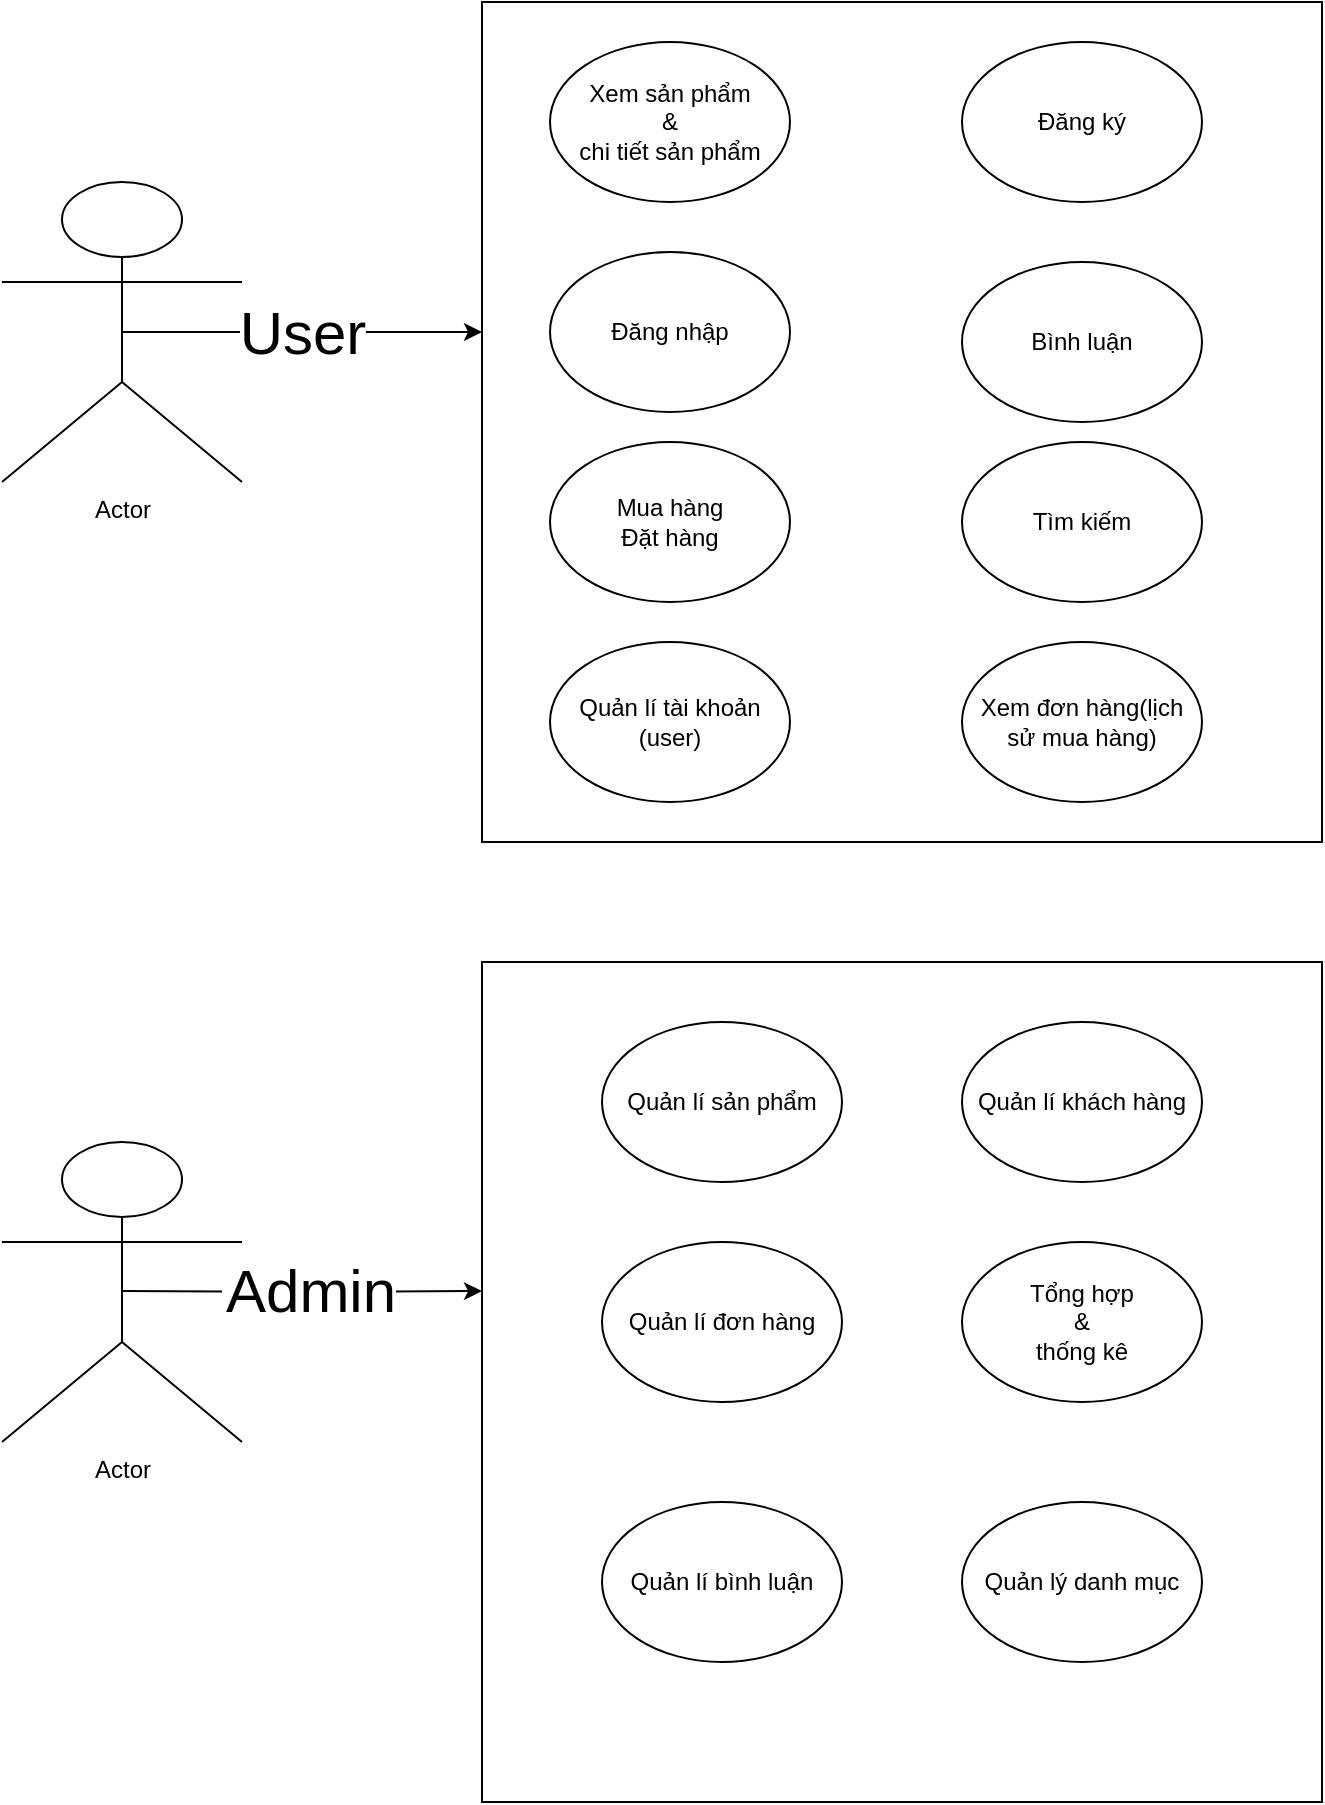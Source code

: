 <mxfile version="15.6.8" type="github">
  <diagram id="2lABe3dcU-PlNdnrQJJc" name="Page-1">
    <mxGraphModel dx="1378" dy="724" grid="1" gridSize="10" guides="1" tooltips="1" connect="1" arrows="1" fold="1" page="1" pageScale="1" pageWidth="827" pageHeight="1169" math="0" shadow="0">
      <root>
        <mxCell id="0" />
        <mxCell id="1" parent="0" />
        <mxCell id="0zyxR-kkjVK70GDUBhUi-1" value="Actor" style="shape=umlActor;verticalLabelPosition=bottom;verticalAlign=top;html=1;outlineConnect=0;" vertex="1" parent="1">
          <mxGeometry x="80" y="90" width="120" height="150" as="geometry" />
        </mxCell>
        <mxCell id="0zyxR-kkjVK70GDUBhUi-5" value="Actor" style="shape=umlActor;verticalLabelPosition=bottom;verticalAlign=top;html=1;outlineConnect=0;" vertex="1" parent="1">
          <mxGeometry x="80" y="570" width="120" height="150" as="geometry" />
        </mxCell>
        <mxCell id="0zyxR-kkjVK70GDUBhUi-7" value="User" style="endArrow=classic;html=1;rounded=0;exitX=0.5;exitY=0.5;exitDx=0;exitDy=0;exitPerimeter=0;fontSize=30;" edge="1" parent="1" source="0zyxR-kkjVK70GDUBhUi-1">
          <mxGeometry width="50" height="50" relative="1" as="geometry">
            <mxPoint x="390" y="430" as="sourcePoint" />
            <mxPoint x="320" y="165" as="targetPoint" />
            <Array as="points">
              <mxPoint x="230" y="165" />
            </Array>
          </mxGeometry>
        </mxCell>
        <mxCell id="0zyxR-kkjVK70GDUBhUi-8" value="" style="endArrow=classic;html=1;rounded=0;exitX=0.5;exitY=0.5;exitDx=0;exitDy=0;exitPerimeter=0;startArrow=none;" edge="1" parent="1" source="0zyxR-kkjVK70GDUBhUi-25">
          <mxGeometry width="50" height="50" relative="1" as="geometry">
            <mxPoint x="140" y="644.5" as="sourcePoint" />
            <mxPoint x="320" y="644.5" as="targetPoint" />
          </mxGeometry>
        </mxCell>
        <mxCell id="0zyxR-kkjVK70GDUBhUi-9" value="&lt;span style=&quot;color: rgba(0 , 0 , 0 , 0) ; font-family: monospace ; font-size: 0px&quot;&gt;%3CmxGraphModel%3E%3Croot%3E%3CmxCell%20id%3D%220%22%2F%3E%3CmxCell%20id%3D%221%22%20parent%3D%220%22%2F%3E%3CmxCell%20id%3D%222%22%20value%3D%22%22%20style%3D%22ellipse%3BwhiteSpace%3Dwrap%3Bhtml%3D1%3B%22%20vertex%3D%221%22%20parent%3D%221%22%3E%3CmxGeometry%20x%3D%22354%22%20y%3D%2220%22%20width%3D%22120%22%20height%3D%2280%22%20as%3D%22geometry%22%2F%3E%3C%2FmxCell%3E%3C%2Froot%3E%3C%2FmxGraphModel%3E&lt;/span&gt;" style="whiteSpace=wrap;html=1;aspect=fixed;" vertex="1" parent="1">
          <mxGeometry x="320" width="420" height="420" as="geometry" />
        </mxCell>
        <mxCell id="0zyxR-kkjVK70GDUBhUi-10" value="" style="whiteSpace=wrap;html=1;aspect=fixed;" vertex="1" parent="1">
          <mxGeometry x="320" y="480" width="420" height="420" as="geometry" />
        </mxCell>
        <mxCell id="0zyxR-kkjVK70GDUBhUi-11" value="Xem sản phẩm&lt;br&gt;&amp;amp;&lt;br&gt;chi tiết sản phẩm" style="ellipse;whiteSpace=wrap;html=1;" vertex="1" parent="1">
          <mxGeometry x="354" y="20" width="120" height="80" as="geometry" />
        </mxCell>
        <mxCell id="0zyxR-kkjVK70GDUBhUi-12" value="Đăng nhập" style="ellipse;whiteSpace=wrap;html=1;" vertex="1" parent="1">
          <mxGeometry x="354" y="125" width="120" height="80" as="geometry" />
        </mxCell>
        <mxCell id="0zyxR-kkjVK70GDUBhUi-13" value="Mua hàng&lt;br&gt;Đặt hàng" style="ellipse;whiteSpace=wrap;html=1;" vertex="1" parent="1">
          <mxGeometry x="354" y="220" width="120" height="80" as="geometry" />
        </mxCell>
        <mxCell id="0zyxR-kkjVK70GDUBhUi-14" value="Quản lí tài khoản (user)" style="ellipse;whiteSpace=wrap;html=1;" vertex="1" parent="1">
          <mxGeometry x="354" y="320" width="120" height="80" as="geometry" />
        </mxCell>
        <mxCell id="0zyxR-kkjVK70GDUBhUi-15" value="Đăng ký" style="ellipse;whiteSpace=wrap;html=1;" vertex="1" parent="1">
          <mxGeometry x="560" y="20" width="120" height="80" as="geometry" />
        </mxCell>
        <mxCell id="0zyxR-kkjVK70GDUBhUi-16" value="Bình luận" style="ellipse;whiteSpace=wrap;html=1;" vertex="1" parent="1">
          <mxGeometry x="560" y="130" width="120" height="80" as="geometry" />
        </mxCell>
        <mxCell id="0zyxR-kkjVK70GDUBhUi-17" value="Tìm kiếm" style="ellipse;whiteSpace=wrap;html=1;" vertex="1" parent="1">
          <mxGeometry x="560" y="220" width="120" height="80" as="geometry" />
        </mxCell>
        <mxCell id="0zyxR-kkjVK70GDUBhUi-18" value="Xem đơn hàng(lịch sử mua hàng)" style="ellipse;whiteSpace=wrap;html=1;" vertex="1" parent="1">
          <mxGeometry x="560" y="320" width="120" height="80" as="geometry" />
        </mxCell>
        <mxCell id="0zyxR-kkjVK70GDUBhUi-19" value="Quản lí sản phẩm" style="ellipse;whiteSpace=wrap;html=1;" vertex="1" parent="1">
          <mxGeometry x="380" y="510" width="120" height="80" as="geometry" />
        </mxCell>
        <mxCell id="0zyxR-kkjVK70GDUBhUi-20" value="Quản lí đơn hàng" style="ellipse;whiteSpace=wrap;html=1;" vertex="1" parent="1">
          <mxGeometry x="380" y="620" width="120" height="80" as="geometry" />
        </mxCell>
        <mxCell id="0zyxR-kkjVK70GDUBhUi-21" value="Quản lí bình luận" style="ellipse;whiteSpace=wrap;html=1;" vertex="1" parent="1">
          <mxGeometry x="380" y="750" width="120" height="80" as="geometry" />
        </mxCell>
        <mxCell id="0zyxR-kkjVK70GDUBhUi-22" value="Quản lí khách hàng" style="ellipse;whiteSpace=wrap;html=1;" vertex="1" parent="1">
          <mxGeometry x="560" y="510" width="120" height="80" as="geometry" />
        </mxCell>
        <mxCell id="0zyxR-kkjVK70GDUBhUi-23" value="Tổng hợp&lt;br&gt;&amp;amp;&lt;br&gt;thống kê" style="ellipse;whiteSpace=wrap;html=1;" vertex="1" parent="1">
          <mxGeometry x="560" y="620" width="120" height="80" as="geometry" />
        </mxCell>
        <mxCell id="0zyxR-kkjVK70GDUBhUi-24" value="Quản lý danh mục" style="ellipse;whiteSpace=wrap;html=1;" vertex="1" parent="1">
          <mxGeometry x="560" y="750" width="120" height="80" as="geometry" />
        </mxCell>
        <mxCell id="0zyxR-kkjVK70GDUBhUi-25" value="&lt;span style=&quot;color: rgb(0 , 0 , 0) ; font-family: &amp;#34;helvetica&amp;#34; ; font-size: 30px ; font-style: normal ; font-weight: 400 ; letter-spacing: normal ; text-align: center ; text-indent: 0px ; text-transform: none ; word-spacing: 0px ; background-color: rgb(255 , 255 , 255) ; display: inline ; float: none&quot;&gt;Admin&lt;/span&gt;" style="text;whiteSpace=wrap;html=1;fontSize=30;" vertex="1" parent="1">
          <mxGeometry x="190" y="620" width="90" height="50" as="geometry" />
        </mxCell>
        <mxCell id="0zyxR-kkjVK70GDUBhUi-26" value="" style="endArrow=none;html=1;rounded=0;exitX=0.5;exitY=0.5;exitDx=0;exitDy=0;exitPerimeter=0;" edge="1" parent="1" target="0zyxR-kkjVK70GDUBhUi-25">
          <mxGeometry width="50" height="50" relative="1" as="geometry">
            <mxPoint x="140" y="644.5" as="sourcePoint" />
            <mxPoint x="320" y="644.5" as="targetPoint" />
          </mxGeometry>
        </mxCell>
      </root>
    </mxGraphModel>
  </diagram>
</mxfile>
